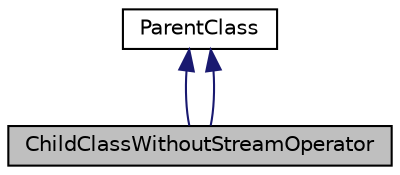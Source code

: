 digraph "ChildClassWithoutStreamOperator"
{
 // LATEX_PDF_SIZE
  edge [fontname="Helvetica",fontsize="10",labelfontname="Helvetica",labelfontsize="10"];
  node [fontname="Helvetica",fontsize="10",shape=record];
  Node1 [label="ChildClassWithoutStreamOperator",height=0.2,width=0.4,color="black", fillcolor="grey75", style="filled", fontcolor="black",tooltip=" "];
  Node2 -> Node1 [dir="back",color="midnightblue",fontsize="10",style="solid",fontname="Helvetica"];
  Node2 [label="ParentClass",height=0.2,width=0.4,color="black", fillcolor="white", style="filled",URL="$classParentClass.html",tooltip=" "];
  Node2 -> Node1 [dir="back",color="midnightblue",fontsize="10",style="solid",fontname="Helvetica"];
}
